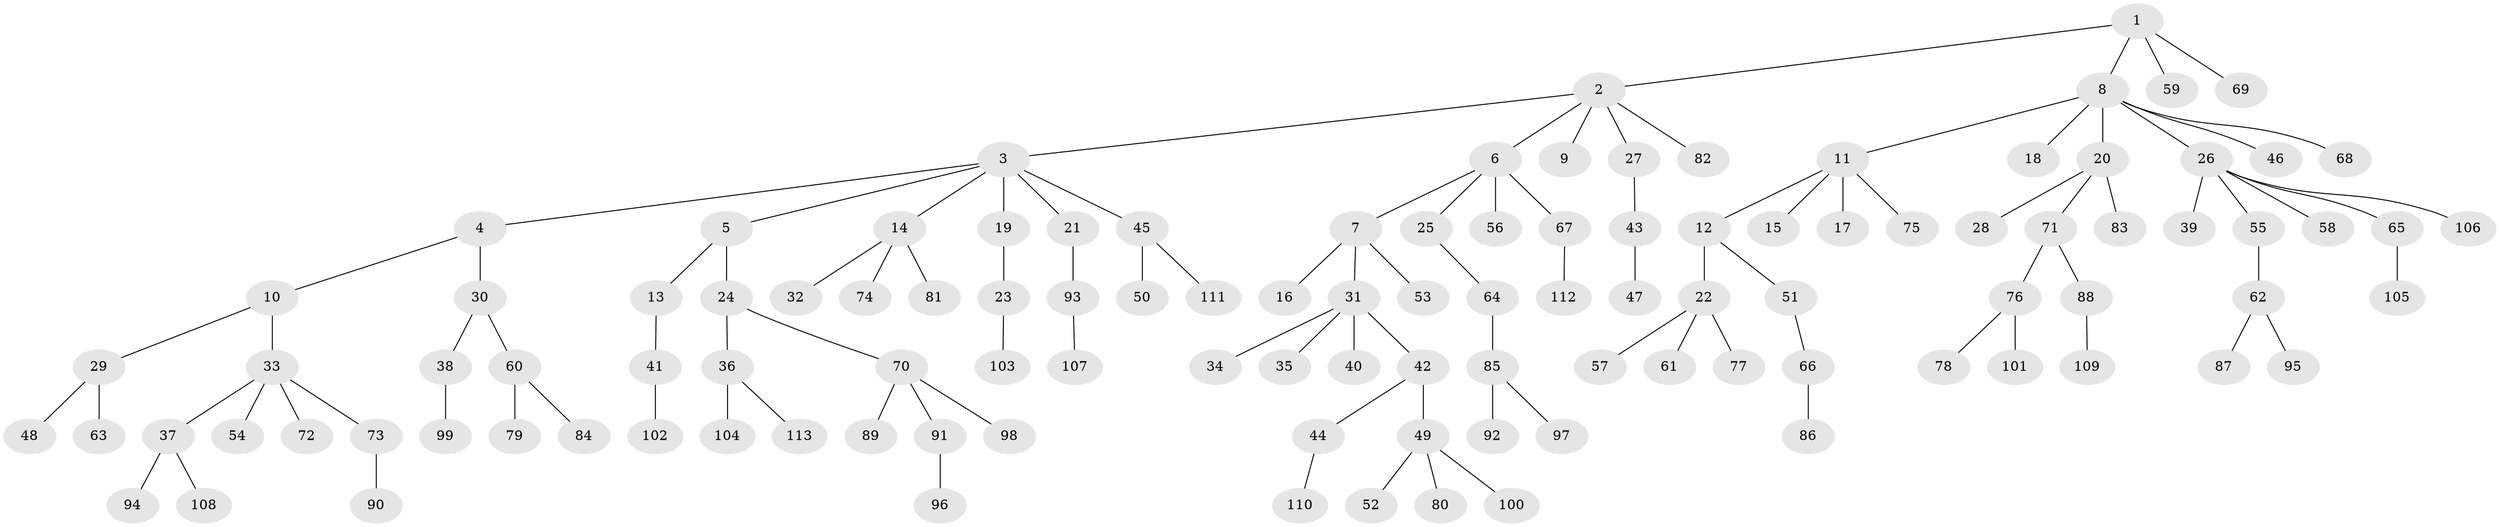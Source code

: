 // coarse degree distribution, {1: 0.7611940298507462, 5: 0.04477611940298507, 3: 0.05970149253731343, 36: 0.014925373134328358, 2: 0.1044776119402985, 4: 0.014925373134328358}
// Generated by graph-tools (version 1.1) at 2025/55/03/04/25 21:55:51]
// undirected, 113 vertices, 112 edges
graph export_dot {
graph [start="1"]
  node [color=gray90,style=filled];
  1;
  2;
  3;
  4;
  5;
  6;
  7;
  8;
  9;
  10;
  11;
  12;
  13;
  14;
  15;
  16;
  17;
  18;
  19;
  20;
  21;
  22;
  23;
  24;
  25;
  26;
  27;
  28;
  29;
  30;
  31;
  32;
  33;
  34;
  35;
  36;
  37;
  38;
  39;
  40;
  41;
  42;
  43;
  44;
  45;
  46;
  47;
  48;
  49;
  50;
  51;
  52;
  53;
  54;
  55;
  56;
  57;
  58;
  59;
  60;
  61;
  62;
  63;
  64;
  65;
  66;
  67;
  68;
  69;
  70;
  71;
  72;
  73;
  74;
  75;
  76;
  77;
  78;
  79;
  80;
  81;
  82;
  83;
  84;
  85;
  86;
  87;
  88;
  89;
  90;
  91;
  92;
  93;
  94;
  95;
  96;
  97;
  98;
  99;
  100;
  101;
  102;
  103;
  104;
  105;
  106;
  107;
  108;
  109;
  110;
  111;
  112;
  113;
  1 -- 2;
  1 -- 8;
  1 -- 59;
  1 -- 69;
  2 -- 3;
  2 -- 6;
  2 -- 9;
  2 -- 27;
  2 -- 82;
  3 -- 4;
  3 -- 5;
  3 -- 14;
  3 -- 19;
  3 -- 21;
  3 -- 45;
  4 -- 10;
  4 -- 30;
  5 -- 13;
  5 -- 24;
  6 -- 7;
  6 -- 25;
  6 -- 56;
  6 -- 67;
  7 -- 16;
  7 -- 31;
  7 -- 53;
  8 -- 11;
  8 -- 18;
  8 -- 20;
  8 -- 26;
  8 -- 46;
  8 -- 68;
  10 -- 29;
  10 -- 33;
  11 -- 12;
  11 -- 15;
  11 -- 17;
  11 -- 75;
  12 -- 22;
  12 -- 51;
  13 -- 41;
  14 -- 32;
  14 -- 74;
  14 -- 81;
  19 -- 23;
  20 -- 28;
  20 -- 71;
  20 -- 83;
  21 -- 93;
  22 -- 57;
  22 -- 61;
  22 -- 77;
  23 -- 103;
  24 -- 36;
  24 -- 70;
  25 -- 64;
  26 -- 39;
  26 -- 55;
  26 -- 58;
  26 -- 65;
  26 -- 106;
  27 -- 43;
  29 -- 48;
  29 -- 63;
  30 -- 38;
  30 -- 60;
  31 -- 34;
  31 -- 35;
  31 -- 40;
  31 -- 42;
  33 -- 37;
  33 -- 54;
  33 -- 72;
  33 -- 73;
  36 -- 104;
  36 -- 113;
  37 -- 94;
  37 -- 108;
  38 -- 99;
  41 -- 102;
  42 -- 44;
  42 -- 49;
  43 -- 47;
  44 -- 110;
  45 -- 50;
  45 -- 111;
  49 -- 52;
  49 -- 80;
  49 -- 100;
  51 -- 66;
  55 -- 62;
  60 -- 79;
  60 -- 84;
  62 -- 87;
  62 -- 95;
  64 -- 85;
  65 -- 105;
  66 -- 86;
  67 -- 112;
  70 -- 89;
  70 -- 91;
  70 -- 98;
  71 -- 76;
  71 -- 88;
  73 -- 90;
  76 -- 78;
  76 -- 101;
  85 -- 92;
  85 -- 97;
  88 -- 109;
  91 -- 96;
  93 -- 107;
}
